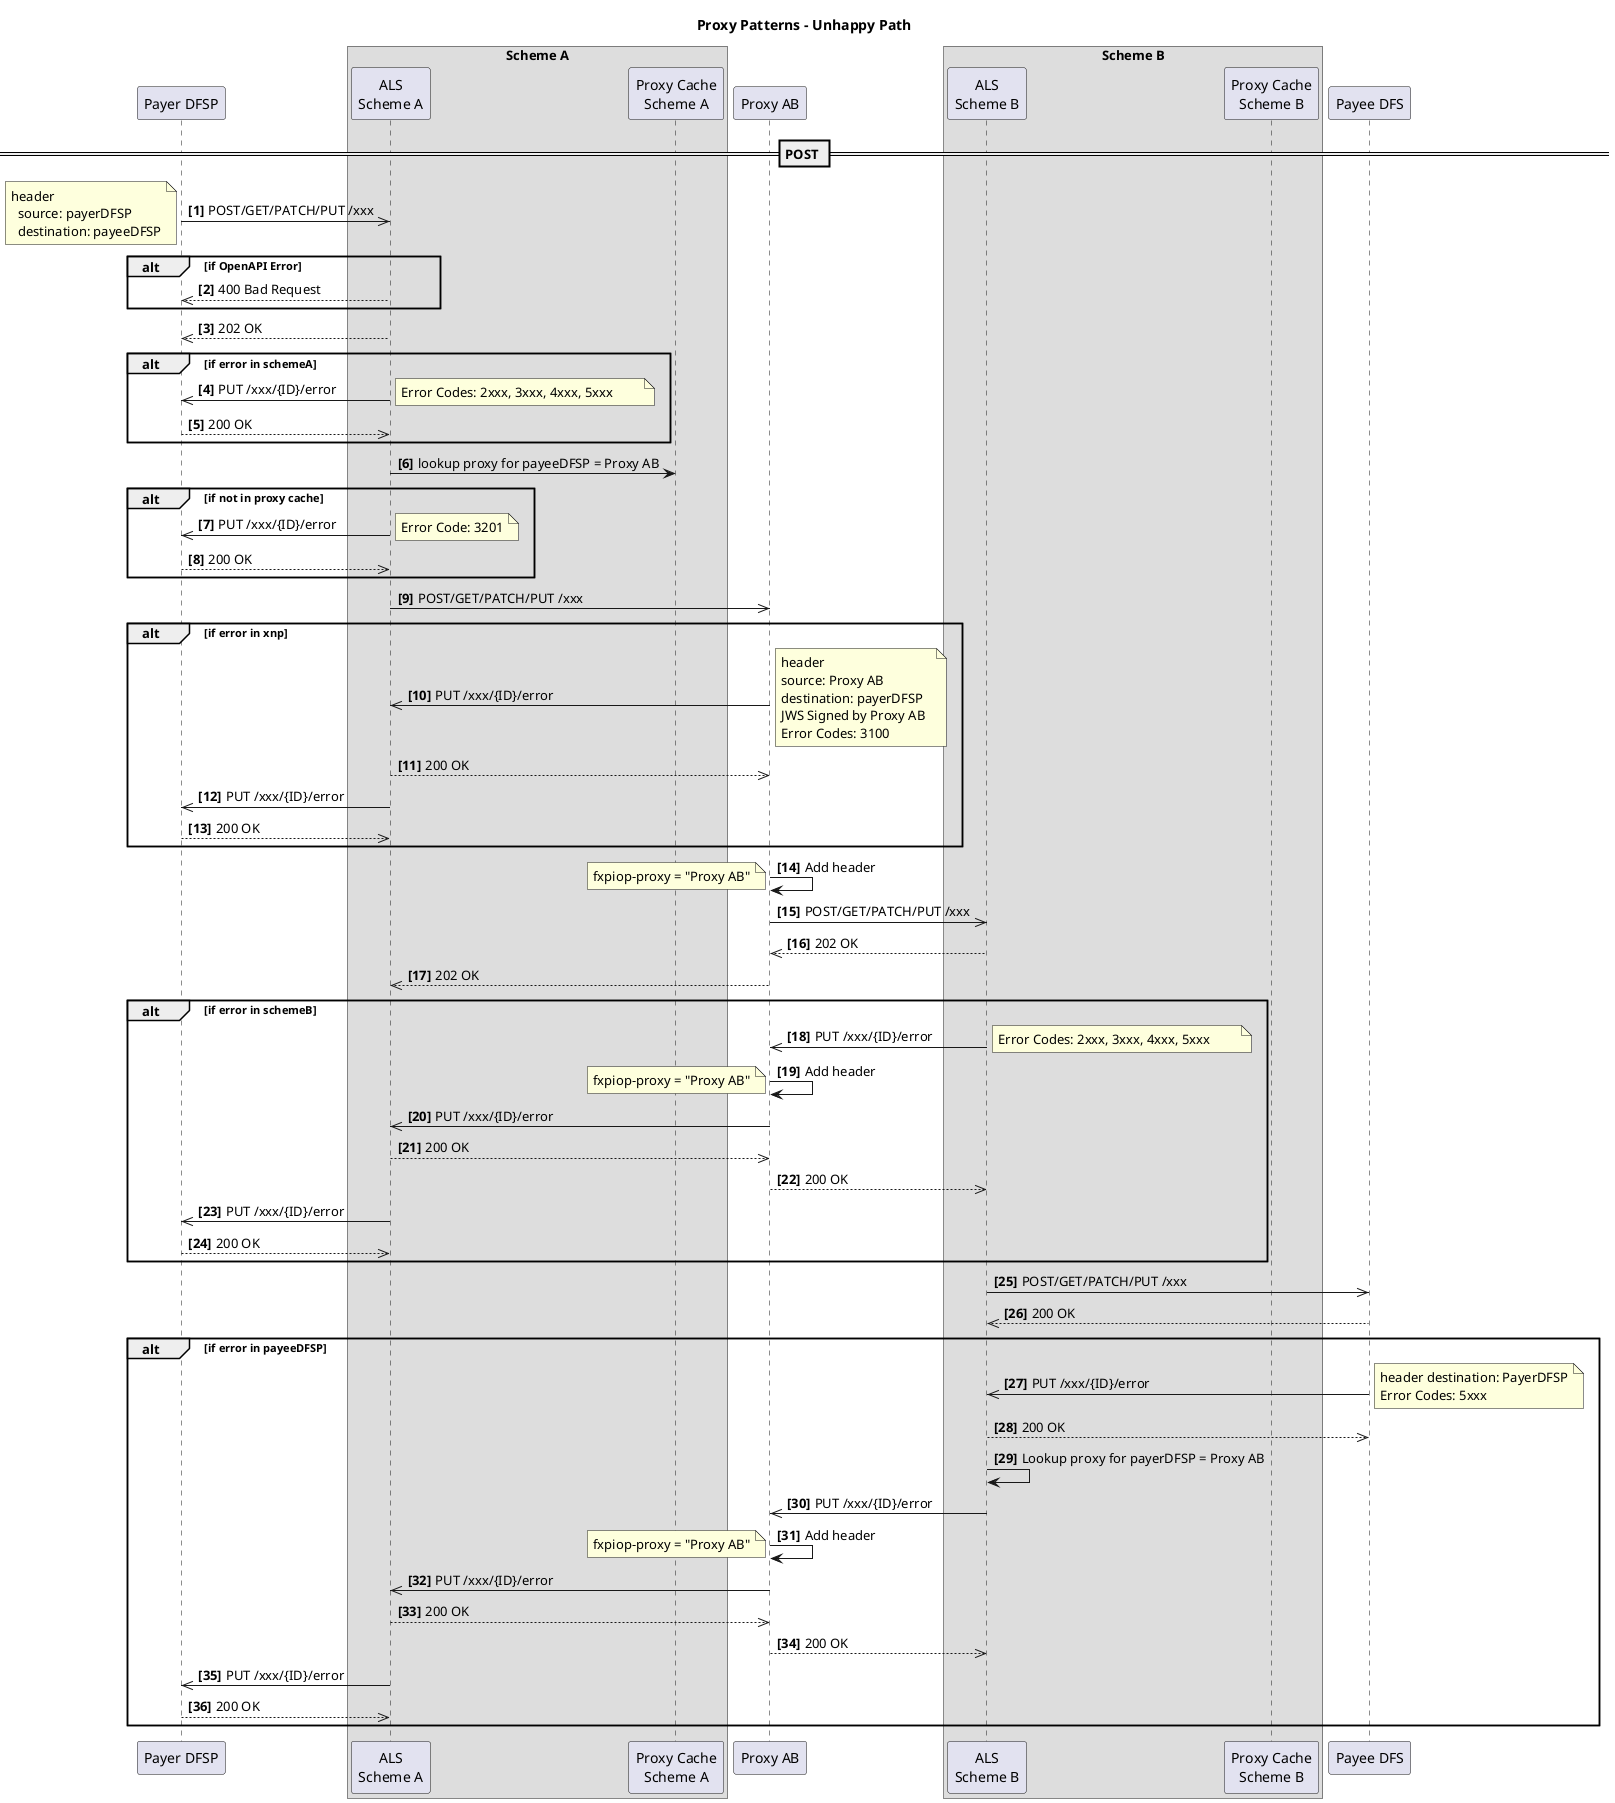 @startuml

title Proxy Patterns - Unhappy Path 

participant "Payer DFSP" as payerDFSP
box "Scheme A"
    participant "ALS\nScheme A" as schemeA
    participant "Proxy Cache\nScheme A" as pc_A
end box
participant "Proxy AB" as xnp
box "Scheme B"
    participant "ALS\nScheme B" as schemeB
    participant "Proxy Cache\nScheme B" as pc_B
end box
participant "Payee DFS" as payeeDFSP

autonumber 1 "<b>[0]"

== POST ==
payerDFSP ->> schemeA: POST/GET/PATCH/PUT /xxx
note left
header 
  source: payerDFSP
  destination: payeeDFSP
end note

alt if OpenAPI Error 
    schemeA -->> payerDFSP: 400 Bad Request
end
schemeA-->>payerDFSP: 202 OK

    alt if error in schemeA
        schemeA ->> payerDFSP: PUT /xxx/{ID}/error
        note right
        Error Codes: 2xxx, 3xxx, 4xxx, 5xxx        
        end note
        payerDFSP -->> schemeA: 200 OK
    end

    schemeA -> pc_A: lookup proxy for payeeDFSP = Proxy AB
    alt if not in proxy cache
        schemeA ->> payerDFSP: PUT /xxx/{ID}/error
        note right
        Error Code: 3201
        end note
        payerDFSP -->> schemeA: 200 OK
    end
    schemeA ->> xnp: POST/GET/PATCH/PUT /xxx
    
    alt if error in xnp
        xnp ->> schemeA: PUT /xxx/{ID}/error
        note right
        header 
        source: Proxy AB
        destination: payerDFSP
        JWS Signed by Proxy AB  
        Error Codes: 3100
        end note
        schemeA -->> xnp: 200 OK
        schemeA ->> payerDFSP: PUT /xxx/{ID}/error
        payerDFSP -->> schemeA: 200 OK
    end
    
    xnp->xnp: Add header
    note left
    fxpiop-proxy = "Proxy AB"
    end note

    xnp ->> schemeB: POST/GET/PATCH/PUT /xxx
    schemeB -->> xnp: 202 OK
    xnp -->> schemeA: 202 OK
    
    alt if error in schemeB
        schemeB ->> xnp: PUT /xxx/{ID}/error
        note right
        Error Codes: 2xxx, 3xxx, 4xxx, 5xxx        
        end note
        xnp->xnp: Add header
        note left
        fxpiop-proxy = "Proxy AB"
        end note
        xnp ->> schemeA: PUT /xxx/{ID}/error
        schemeA -->> xnp: 200 OK
        xnp -->> schemeB: 200 OK
        schemeA ->> payerDFSP: PUT /xxx/{ID}/error
        payerDFSP -->> schemeA: 200 OK
    end
    
    schemeB ->> payeeDFSP: POST/GET/PATCH/PUT /xxx
    payeeDFSP -->> schemeB: 200 OK
    
    alt if error in payeeDFSP
        payeeDFSP->> schemeB: PUT /xxx/{ID}/error
        note right
        header destination: PayerDFSP
        Error Codes: 5xxx
        end note
        schemeB -->> payeeDFSP: 200 OK
        schemeB -> schemeB: Lookup proxy for payerDFSP = Proxy AB
        schemeB ->> xnp: PUT /xxx/{ID}/error
        xnp->xnp: Add header
        note left
        fxpiop-proxy = "Proxy AB"
        end note
        xnp ->> schemeA: PUT /xxx/{ID}/error
        schemeA -->> xnp: 200 OK
        xnp -->> schemeB: 200 OK
        schemeA ->> payerDFSP: PUT /xxx/{ID}/error
        payerDFSP -->> schemeA: 200 OK
    end

@enduml